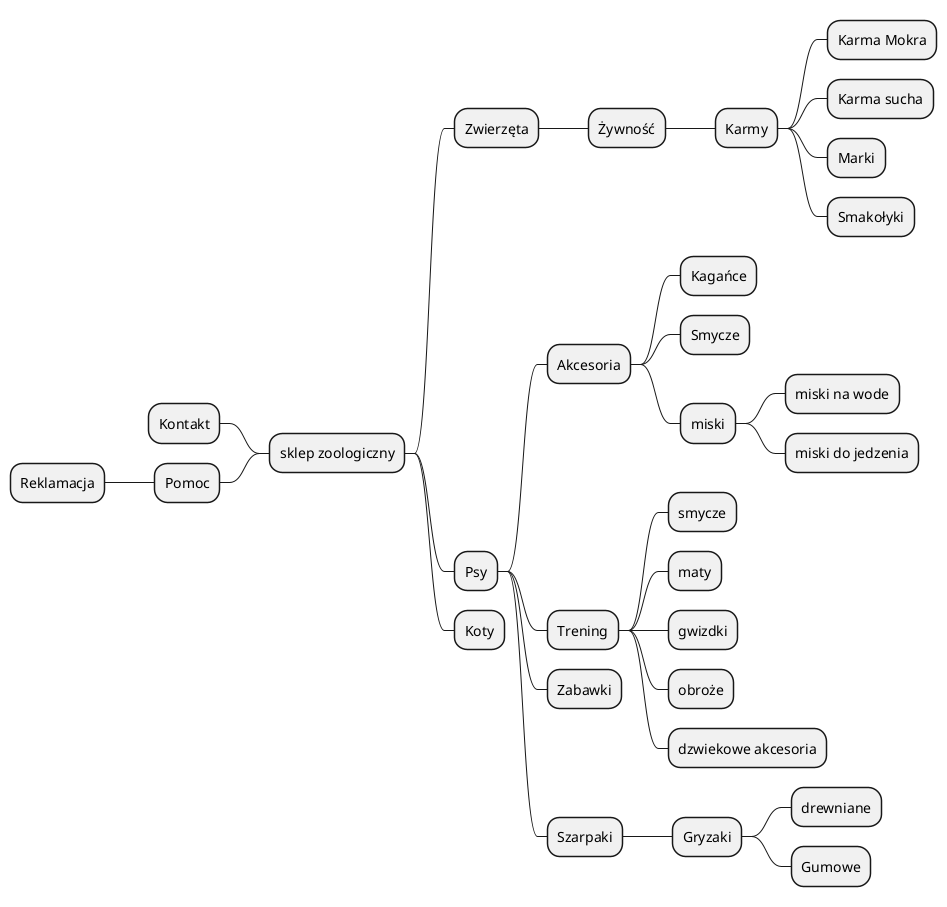 @@startmindmap pojecia
+ sklep zoologiczny
++ Zwierzęta
+++ Żywność
++++ Karmy
+++++ Karma Mokra
+++++ Karma sucha
+++++ Marki
+++++ Smakołyki
++ Psy
+++ Akcesoria
++++ Kagańce
++++ Smycze
++++ miski
+++++ miski na wode
+++++ miski do jedzenia
+++ Trening
++++ smycze
++++ maty
++++ gwizdki
++++ obroże
++++ dzwiekowe akcesoria
+++ Zabawki
+++ Szarpaki
++++ Gryzaki
+++++ drewniane
+++++ Gumowe
++ Koty
-- Kontakt
-- Pomoc
--- Reklamacja
@@endmindmap